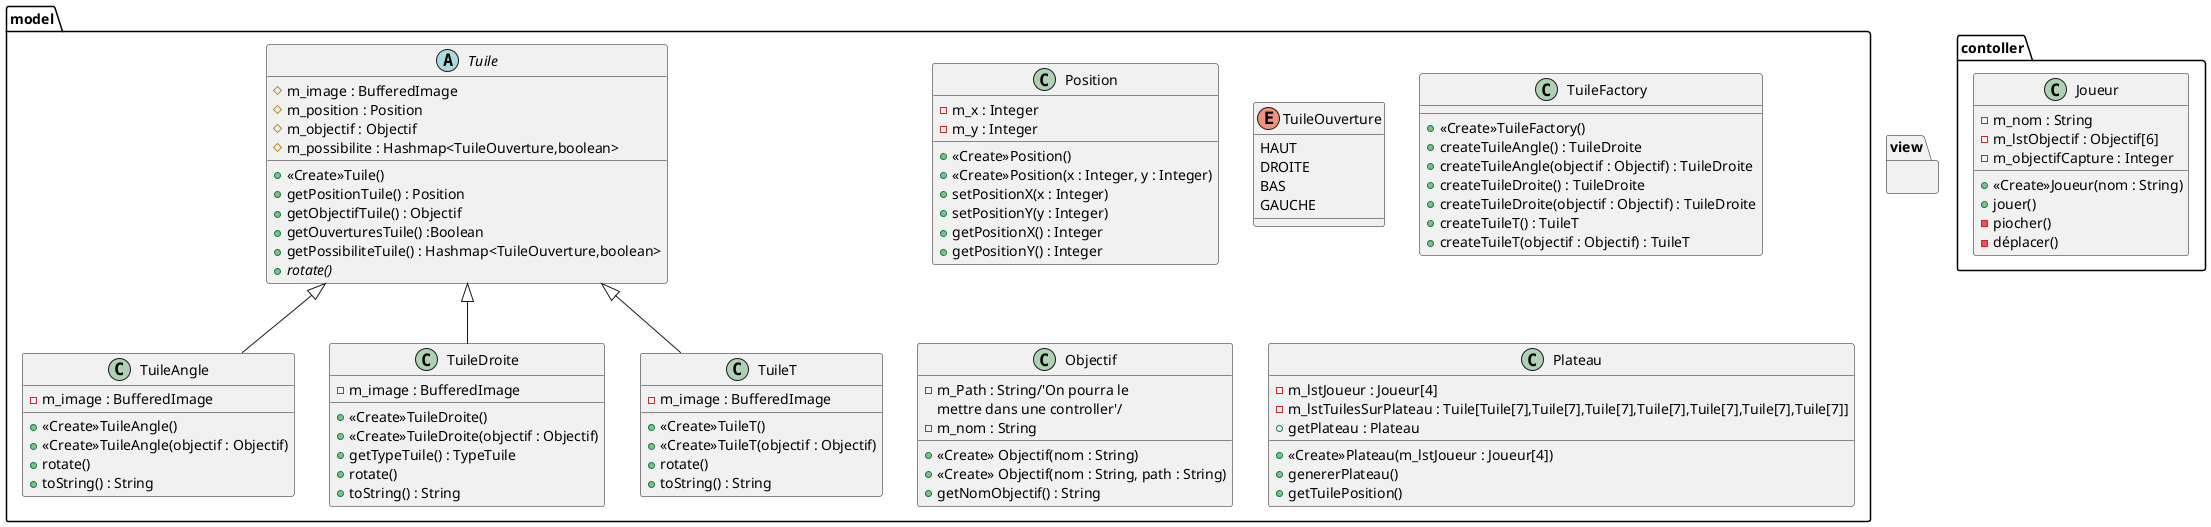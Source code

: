 @startuml

package view{

}


package model{


    class Position{
        -m_x : Integer
        -m_y : Integer
        +<<Create>>Position()
        +<<Create>>Position(x : Integer, y : Integer)
        +setPositionX(x : Integer)
        +setPositionY(y : Integer)
        +getPositionX() : Integer
        +getPositionY() : Integer
    }

    enum TuileOuverture{
        HAUT
        DROITE
        BAS
        GAUCHE
    }

    abstract Tuile{
        #m_image : BufferedImage
        #m_position : Position
        #m_objectif : Objectif
        #m_possibilite : Hashmap<TuileOuverture,boolean>
        /'#m_haut : Boolean
        #m_droite : Boolean
        #m_bas : Boolean
        #m_gauche : Boolean'/
        +<<Create>>Tuile()
        +getPositionTuile() : Position
        +getObjectifTuile() : Objectif
        +getOuverturesTuile() :Boolean
        +getPossibiliteTuile() : Hashmap<TuileOuverture,boolean>
        +{abstract}rotate()
    }

    class TuileAngle extends Tuile{
        -m_image : BufferedImage
        +<<Create>>TuileAngle()
        +<<Create>>TuileAngle(objectif : Objectif)
        +rotate()
        +toString() : String
    }
    class TuileDroite extends Tuile{
        -m_image : BufferedImage
        +<<Create>>TuileDroite()
        +<<Create>>TuileDroite(objectif : Objectif)
        +getTypeTuile() : TypeTuile
        +rotate()
        +toString() : String
    }
    class TuileT extends Tuile{
        -m_image : BufferedImage
        +<<Create>>TuileT()
        +<<Create>>TuileT(objectif : Objectif)
        +rotate()
        +toString() : String
    }
    class TuileFactory{
        +<<Create>>TuileFactory()
        +createTuileAngle() : TuileDroite
        +createTuileAngle(objectif : Objectif) : TuileDroite
        +createTuileDroite() : TuileDroite
        +createTuileDroite(objectif : Objectif) : TuileDroite
        +createTuileT() : TuileT
        +createTuileT(objectif : Objectif) : TuileT
    }


    class Objectif
    {
        -m_Path : String/'On pourra le
        mettre dans une controller'/
        -m_nom : String
        +<<Create>> Objectif(nom : String)
        +<<Create>> Objectif(nom : String, path : String)
        +getNomObjectif() : String

    }

    class Plateau{
        -m_lstJoueur : Joueur[4]
        -m_lstTuilesSurPlateau : Tuile[Tuile[7],Tuile[7],Tuile[7],Tuile[7],Tuile[7],Tuile[7],Tuile[7]]
        +<<Create>>Plateau(m_lstJoueur : Joueur[4])
        /'Prends 4 joueurs pour les placer etc...'/
        +genererPlateau()
        +getPlateau : Plateau
        +getTuilePosition()
    }



}

package contoller{

    class Joueur{
        -m_nom : String
        -m_lstObjectif : Objectif[6]
        -m_objectifCapture : Integer
        +<<Create>>Joueur(nom : String)
        +jouer()
        -piocher()
        /'sera appelé dans la fonction jouer'/
        -déplacer()
        /'sera appelé dans la fonction jouer'/
    }

}






@enduml